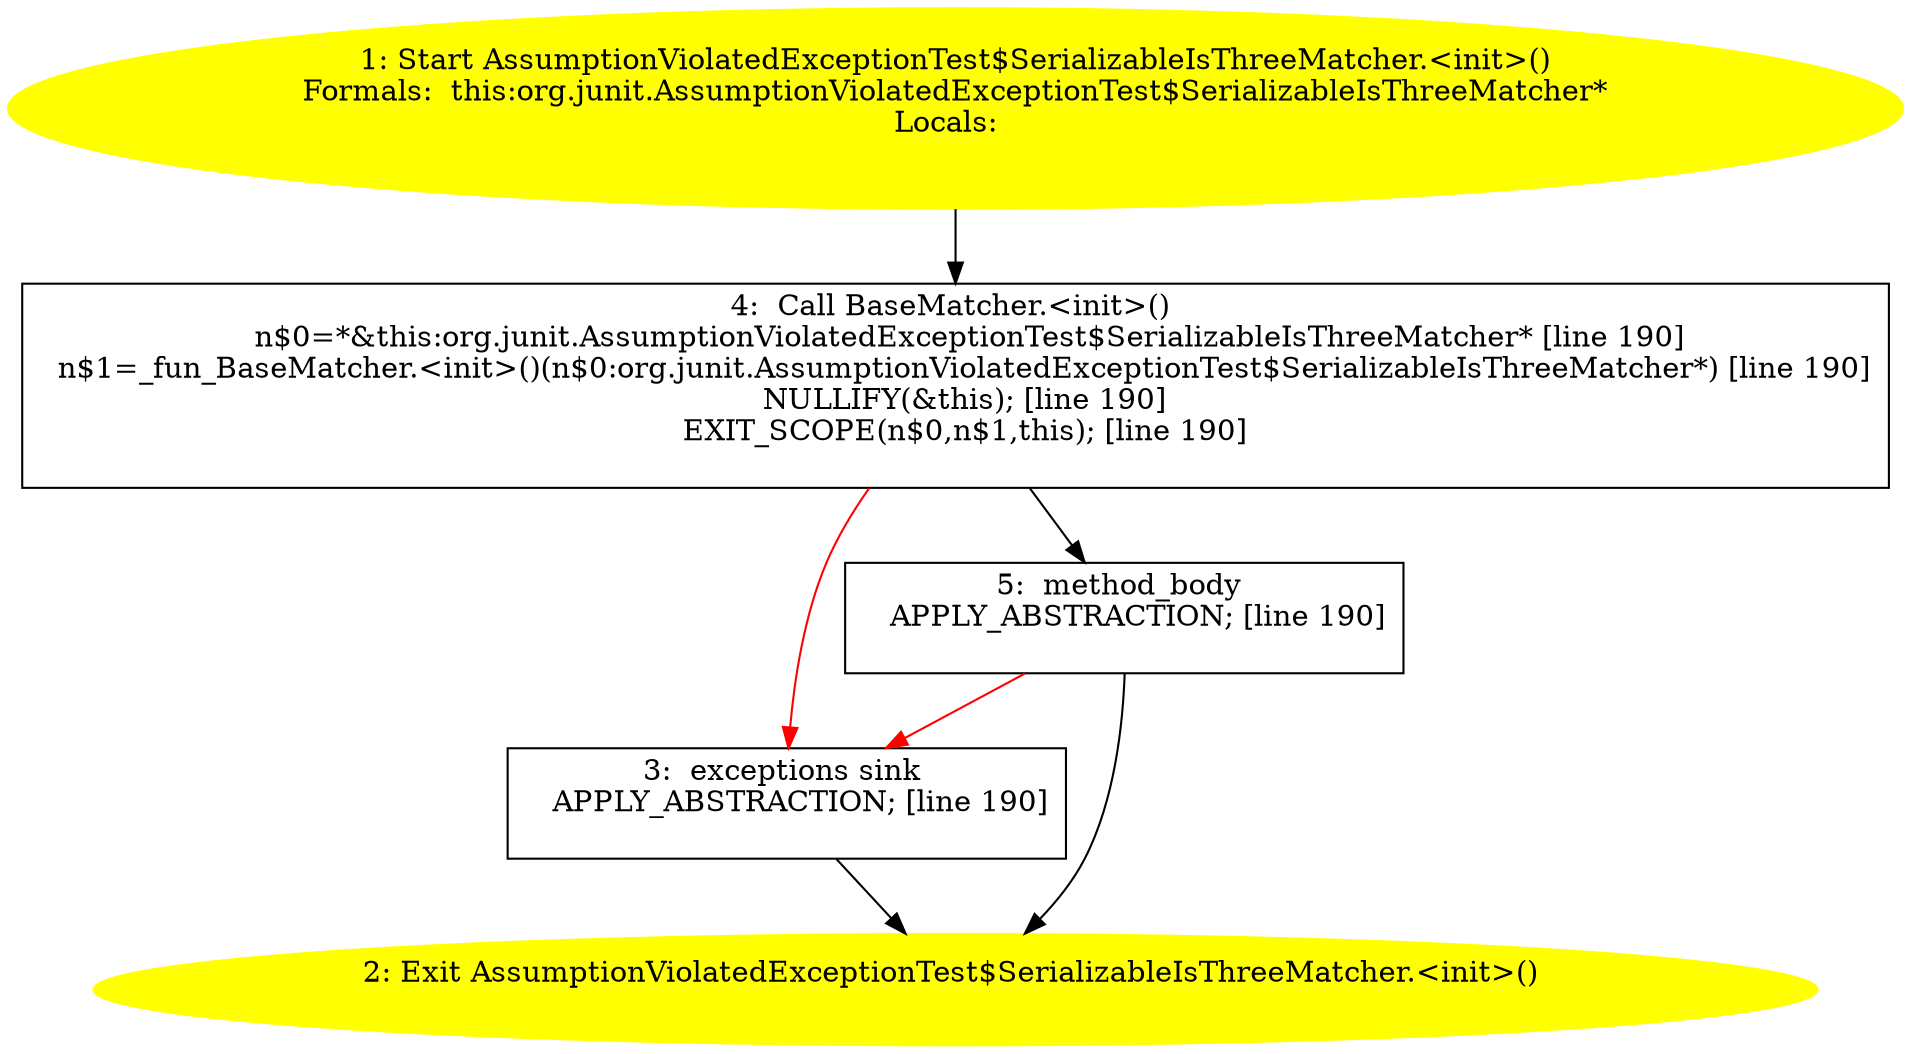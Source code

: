 /* @generated */
digraph cfg {
"org.junit.AssumptionViolatedExceptionTest$SerializableIsThreeMatcher.<init>().f251ed2c797f6aa7e5189452f1badac9_1" [label="1: Start AssumptionViolatedExceptionTest$SerializableIsThreeMatcher.<init>()\nFormals:  this:org.junit.AssumptionViolatedExceptionTest$SerializableIsThreeMatcher*\nLocals:  \n  " color=yellow style=filled]
	

	 "org.junit.AssumptionViolatedExceptionTest$SerializableIsThreeMatcher.<init>().f251ed2c797f6aa7e5189452f1badac9_1" -> "org.junit.AssumptionViolatedExceptionTest$SerializableIsThreeMatcher.<init>().f251ed2c797f6aa7e5189452f1badac9_4" ;
"org.junit.AssumptionViolatedExceptionTest$SerializableIsThreeMatcher.<init>().f251ed2c797f6aa7e5189452f1badac9_2" [label="2: Exit AssumptionViolatedExceptionTest$SerializableIsThreeMatcher.<init>() \n  " color=yellow style=filled]
	

"org.junit.AssumptionViolatedExceptionTest$SerializableIsThreeMatcher.<init>().f251ed2c797f6aa7e5189452f1badac9_3" [label="3:  exceptions sink \n   APPLY_ABSTRACTION; [line 190]\n " shape="box"]
	

	 "org.junit.AssumptionViolatedExceptionTest$SerializableIsThreeMatcher.<init>().f251ed2c797f6aa7e5189452f1badac9_3" -> "org.junit.AssumptionViolatedExceptionTest$SerializableIsThreeMatcher.<init>().f251ed2c797f6aa7e5189452f1badac9_2" ;
"org.junit.AssumptionViolatedExceptionTest$SerializableIsThreeMatcher.<init>().f251ed2c797f6aa7e5189452f1badac9_4" [label="4:  Call BaseMatcher.<init>() \n   n$0=*&this:org.junit.AssumptionViolatedExceptionTest$SerializableIsThreeMatcher* [line 190]\n  n$1=_fun_BaseMatcher.<init>()(n$0:org.junit.AssumptionViolatedExceptionTest$SerializableIsThreeMatcher*) [line 190]\n  NULLIFY(&this); [line 190]\n  EXIT_SCOPE(n$0,n$1,this); [line 190]\n " shape="box"]
	

	 "org.junit.AssumptionViolatedExceptionTest$SerializableIsThreeMatcher.<init>().f251ed2c797f6aa7e5189452f1badac9_4" -> "org.junit.AssumptionViolatedExceptionTest$SerializableIsThreeMatcher.<init>().f251ed2c797f6aa7e5189452f1badac9_5" ;
	 "org.junit.AssumptionViolatedExceptionTest$SerializableIsThreeMatcher.<init>().f251ed2c797f6aa7e5189452f1badac9_4" -> "org.junit.AssumptionViolatedExceptionTest$SerializableIsThreeMatcher.<init>().f251ed2c797f6aa7e5189452f1badac9_3" [color="red" ];
"org.junit.AssumptionViolatedExceptionTest$SerializableIsThreeMatcher.<init>().f251ed2c797f6aa7e5189452f1badac9_5" [label="5:  method_body \n   APPLY_ABSTRACTION; [line 190]\n " shape="box"]
	

	 "org.junit.AssumptionViolatedExceptionTest$SerializableIsThreeMatcher.<init>().f251ed2c797f6aa7e5189452f1badac9_5" -> "org.junit.AssumptionViolatedExceptionTest$SerializableIsThreeMatcher.<init>().f251ed2c797f6aa7e5189452f1badac9_2" ;
	 "org.junit.AssumptionViolatedExceptionTest$SerializableIsThreeMatcher.<init>().f251ed2c797f6aa7e5189452f1badac9_5" -> "org.junit.AssumptionViolatedExceptionTest$SerializableIsThreeMatcher.<init>().f251ed2c797f6aa7e5189452f1badac9_3" [color="red" ];
}

